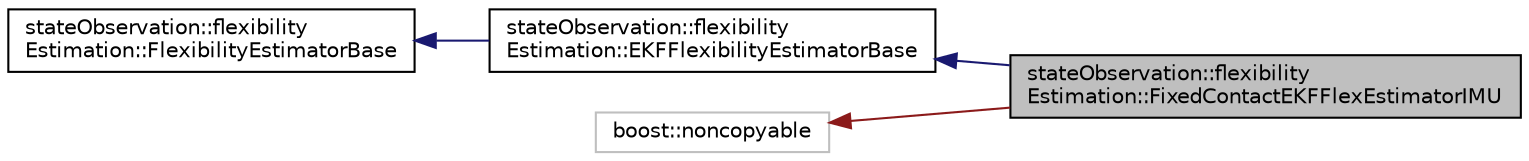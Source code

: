 digraph "stateObservation::flexibilityEstimation::FixedContactEKFFlexEstimatorIMU"
{
  edge [fontname="Helvetica",fontsize="10",labelfontname="Helvetica",labelfontsize="10"];
  node [fontname="Helvetica",fontsize="10",shape=record];
  rankdir="LR";
  Node0 [label="stateObservation::flexibility\lEstimation::FixedContactEKFFlexEstimatorIMU",height=0.2,width=0.4,color="black", fillcolor="grey75", style="filled", fontcolor="black"];
  Node1 -> Node0 [dir="back",color="midnightblue",fontsize="10",style="solid",fontname="Helvetica"];
  Node1 [label="stateObservation::flexibility\lEstimation::EKFFlexibilityEstimatorBase",height=0.2,width=0.4,color="black", fillcolor="white", style="filled",URL="$classstateObservation_1_1flexibilityEstimation_1_1EKFFlexibilityEstimatorBase.html",tooltip="This class is the base class of the flexibility estimators that use an extended Kalman Filter..."];
  Node2 -> Node1 [dir="back",color="midnightblue",fontsize="10",style="solid",fontname="Helvetica"];
  Node2 [label="stateObservation::flexibility\lEstimation::FlexibilityEstimatorBase",height=0.2,width=0.4,color="black", fillcolor="white", style="filled",URL="$classstateObservation_1_1flexibilityEstimation_1_1FlexibilityEstimatorBase.html",tooltip="This class is the base class of the flexibility estimators. "];
  Node3 -> Node0 [dir="back",color="firebrick4",fontsize="10",style="solid",fontname="Helvetica"];
  Node3 [label="boost::noncopyable",height=0.2,width=0.4,color="grey75", fillcolor="white", style="filled"];
}
